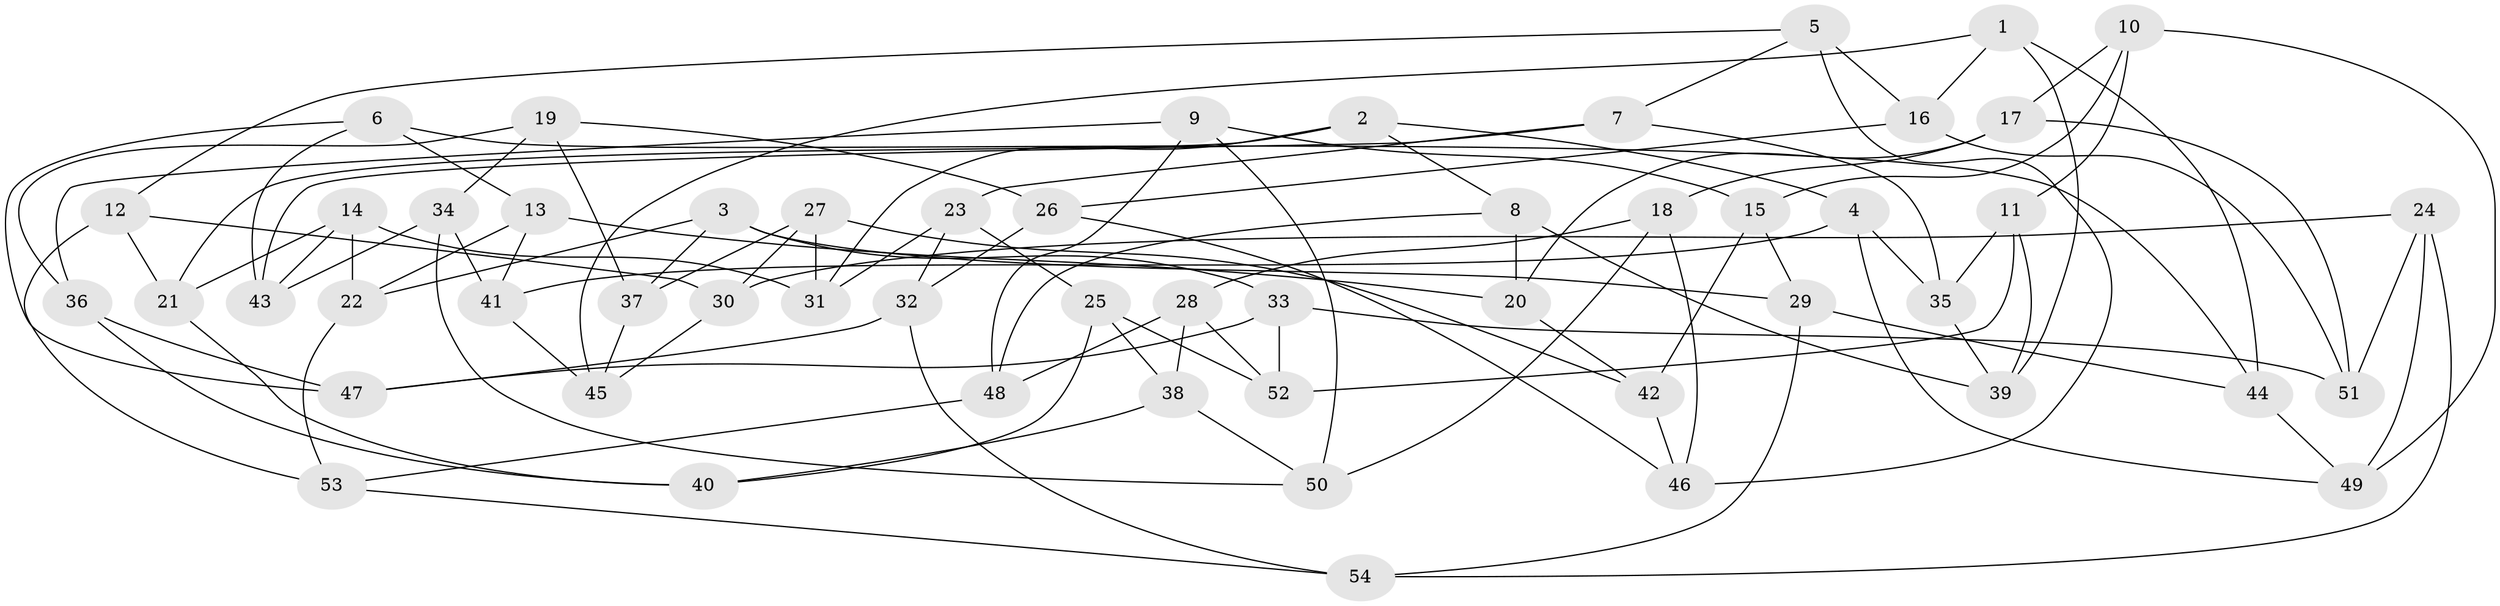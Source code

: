 // Generated by graph-tools (version 1.1) at 2025/11/02/27/25 16:11:45]
// undirected, 54 vertices, 108 edges
graph export_dot {
graph [start="1"]
  node [color=gray90,style=filled];
  1;
  2;
  3;
  4;
  5;
  6;
  7;
  8;
  9;
  10;
  11;
  12;
  13;
  14;
  15;
  16;
  17;
  18;
  19;
  20;
  21;
  22;
  23;
  24;
  25;
  26;
  27;
  28;
  29;
  30;
  31;
  32;
  33;
  34;
  35;
  36;
  37;
  38;
  39;
  40;
  41;
  42;
  43;
  44;
  45;
  46;
  47;
  48;
  49;
  50;
  51;
  52;
  53;
  54;
  1 -- 45;
  1 -- 39;
  1 -- 16;
  1 -- 44;
  2 -- 31;
  2 -- 4;
  2 -- 8;
  2 -- 21;
  3 -- 22;
  3 -- 37;
  3 -- 29;
  3 -- 33;
  4 -- 35;
  4 -- 49;
  4 -- 41;
  5 -- 12;
  5 -- 7;
  5 -- 16;
  5 -- 46;
  6 -- 13;
  6 -- 43;
  6 -- 44;
  6 -- 47;
  7 -- 35;
  7 -- 43;
  7 -- 23;
  8 -- 48;
  8 -- 39;
  8 -- 20;
  9 -- 36;
  9 -- 48;
  9 -- 50;
  9 -- 15;
  10 -- 49;
  10 -- 11;
  10 -- 17;
  10 -- 15;
  11 -- 39;
  11 -- 52;
  11 -- 35;
  12 -- 30;
  12 -- 53;
  12 -- 21;
  13 -- 20;
  13 -- 22;
  13 -- 41;
  14 -- 22;
  14 -- 43;
  14 -- 31;
  14 -- 21;
  15 -- 42;
  15 -- 29;
  16 -- 26;
  16 -- 51;
  17 -- 51;
  17 -- 18;
  17 -- 20;
  18 -- 46;
  18 -- 50;
  18 -- 28;
  19 -- 37;
  19 -- 26;
  19 -- 36;
  19 -- 34;
  20 -- 42;
  21 -- 40;
  22 -- 53;
  23 -- 25;
  23 -- 31;
  23 -- 32;
  24 -- 54;
  24 -- 49;
  24 -- 51;
  24 -- 30;
  25 -- 40;
  25 -- 38;
  25 -- 52;
  26 -- 46;
  26 -- 32;
  27 -- 37;
  27 -- 31;
  27 -- 30;
  27 -- 42;
  28 -- 48;
  28 -- 52;
  28 -- 38;
  29 -- 54;
  29 -- 44;
  30 -- 45;
  32 -- 54;
  32 -- 47;
  33 -- 52;
  33 -- 51;
  33 -- 47;
  34 -- 43;
  34 -- 41;
  34 -- 50;
  35 -- 39;
  36 -- 47;
  36 -- 40;
  37 -- 45;
  38 -- 40;
  38 -- 50;
  41 -- 45;
  42 -- 46;
  44 -- 49;
  48 -- 53;
  53 -- 54;
}

